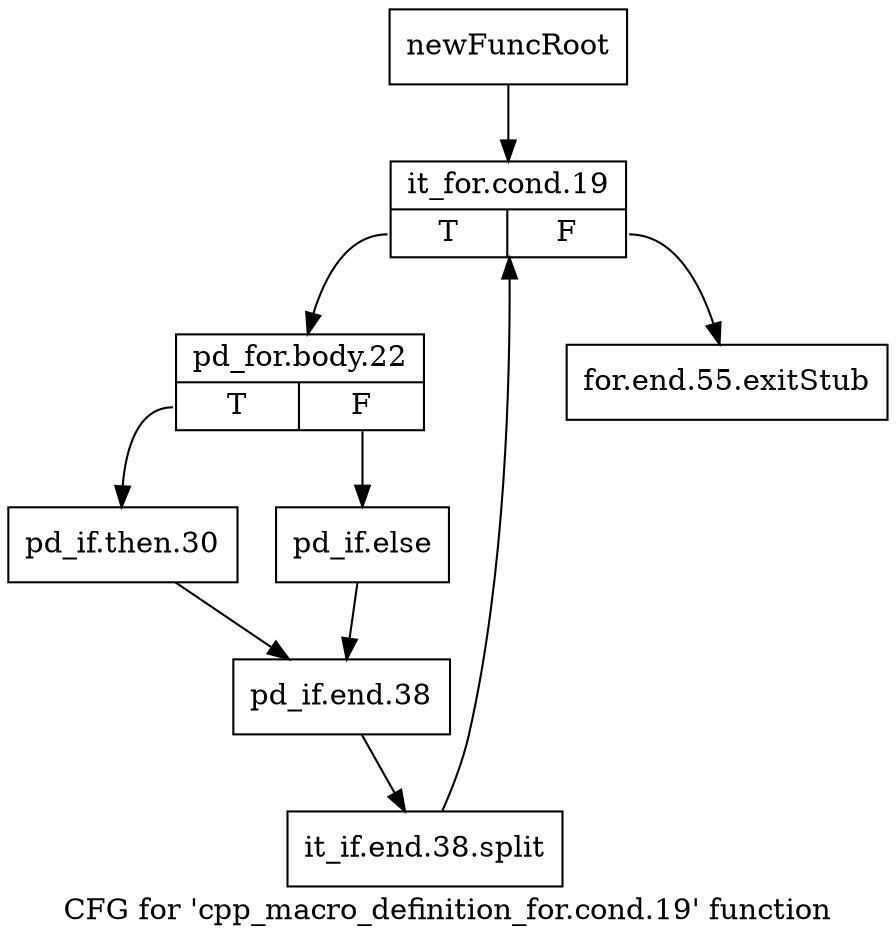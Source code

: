 digraph "CFG for 'cpp_macro_definition_for.cond.19' function" {
	label="CFG for 'cpp_macro_definition_for.cond.19' function";

	Node0xa25a9a0 [shape=record,label="{newFuncRoot}"];
	Node0xa25a9a0 -> Node0xa25aa40;
	Node0xa25a9f0 [shape=record,label="{for.end.55.exitStub}"];
	Node0xa25aa40 [shape=record,label="{it_for.cond.19|{<s0>T|<s1>F}}"];
	Node0xa25aa40:s0 -> Node0xa25aa90;
	Node0xa25aa40:s1 -> Node0xa25a9f0;
	Node0xa25aa90 [shape=record,label="{pd_for.body.22|{<s0>T|<s1>F}}"];
	Node0xa25aa90:s0 -> Node0xa25ab30;
	Node0xa25aa90:s1 -> Node0xa25aae0;
	Node0xa25aae0 [shape=record,label="{pd_if.else}"];
	Node0xa25aae0 -> Node0xa25b410;
	Node0xa25ab30 [shape=record,label="{pd_if.then.30}"];
	Node0xa25ab30 -> Node0xa25b410;
	Node0xa25b410 [shape=record,label="{pd_if.end.38}"];
	Node0xa25b410 -> Node0xf195790;
	Node0xf195790 [shape=record,label="{it_if.end.38.split}"];
	Node0xf195790 -> Node0xa25aa40;
}
